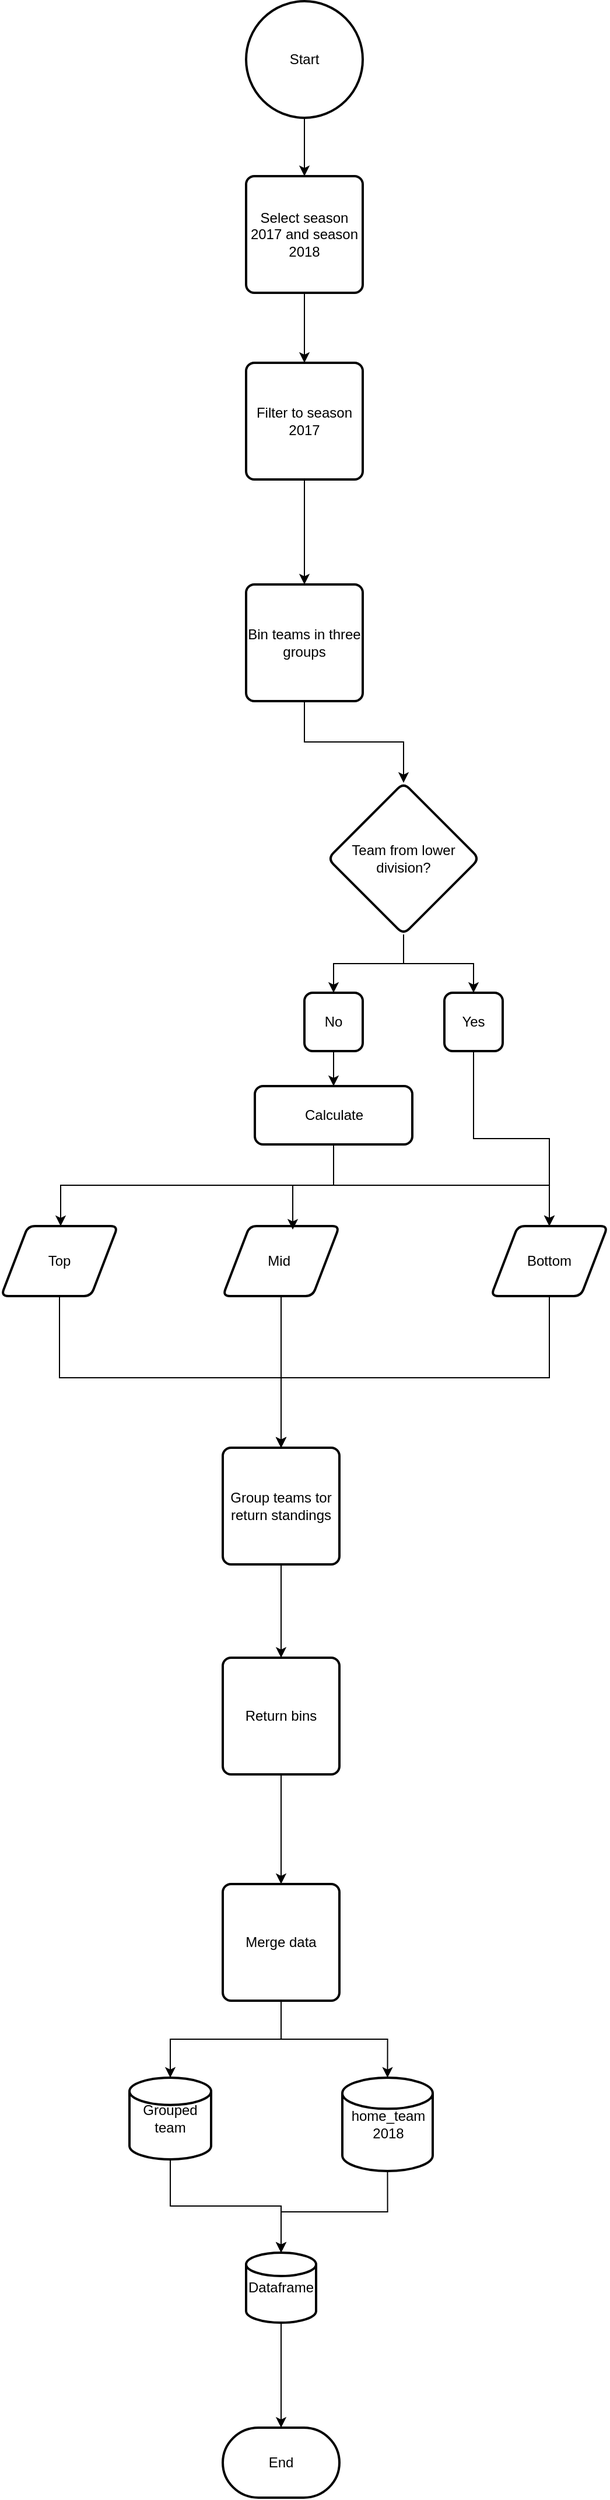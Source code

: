 <mxfile version="24.2.3" type="device">
  <diagram name="Page-1" id="1y35Y1lkhm4CgG5cF3Xl">
    <mxGraphModel dx="1120" dy="434" grid="1" gridSize="10" guides="1" tooltips="1" connect="1" arrows="1" fold="1" page="1" pageScale="1" pageWidth="2336" pageHeight="1654" math="0" shadow="0">
      <root>
        <mxCell id="0" />
        <mxCell id="1" parent="0" />
        <mxCell id="jhgPEjvAwPEduobiCOK_-46" style="edgeStyle=orthogonalEdgeStyle;rounded=0;orthogonalLoop=1;jettySize=auto;html=1;entryX=0.5;entryY=0;entryDx=0;entryDy=0;" edge="1" parent="1" source="jhgPEjvAwPEduobiCOK_-1" target="jhgPEjvAwPEduobiCOK_-3">
          <mxGeometry relative="1" as="geometry" />
        </mxCell>
        <mxCell id="jhgPEjvAwPEduobiCOK_-1" value="Start" style="strokeWidth=2;html=1;shape=mxgraph.flowchart.start_2;whiteSpace=wrap;" vertex="1" parent="1">
          <mxGeometry x="470" y="40" width="100" height="100" as="geometry" />
        </mxCell>
        <mxCell id="jhgPEjvAwPEduobiCOK_-14" value="" style="edgeStyle=orthogonalEdgeStyle;rounded=0;orthogonalLoop=1;jettySize=auto;html=1;" edge="1" parent="1" source="jhgPEjvAwPEduobiCOK_-2" target="jhgPEjvAwPEduobiCOK_-13">
          <mxGeometry relative="1" as="geometry" />
        </mxCell>
        <mxCell id="jhgPEjvAwPEduobiCOK_-2" value="Bin teams in three groups" style="rounded=1;whiteSpace=wrap;html=1;absoluteArcSize=1;arcSize=14;strokeWidth=2;" vertex="1" parent="1">
          <mxGeometry x="470" y="540" width="100" height="100" as="geometry" />
        </mxCell>
        <mxCell id="jhgPEjvAwPEduobiCOK_-6" style="edgeStyle=orthogonalEdgeStyle;rounded=0;orthogonalLoop=1;jettySize=auto;html=1;entryX=0.5;entryY=0;entryDx=0;entryDy=0;" edge="1" parent="1" source="jhgPEjvAwPEduobiCOK_-3" target="jhgPEjvAwPEduobiCOK_-5">
          <mxGeometry relative="1" as="geometry" />
        </mxCell>
        <mxCell id="jhgPEjvAwPEduobiCOK_-3" value="Select season 2017 and season 2018" style="rounded=1;whiteSpace=wrap;html=1;absoluteArcSize=1;arcSize=14;strokeWidth=2;" vertex="1" parent="1">
          <mxGeometry x="470" y="190" width="100" height="100" as="geometry" />
        </mxCell>
        <mxCell id="jhgPEjvAwPEduobiCOK_-7" style="edgeStyle=orthogonalEdgeStyle;rounded=0;orthogonalLoop=1;jettySize=auto;html=1;entryX=0.5;entryY=0;entryDx=0;entryDy=0;" edge="1" parent="1" source="jhgPEjvAwPEduobiCOK_-5" target="jhgPEjvAwPEduobiCOK_-2">
          <mxGeometry relative="1" as="geometry" />
        </mxCell>
        <mxCell id="jhgPEjvAwPEduobiCOK_-5" value="Filter to season 2017" style="rounded=1;whiteSpace=wrap;html=1;absoluteArcSize=1;arcSize=14;strokeWidth=2;" vertex="1" parent="1">
          <mxGeometry x="470" y="350" width="100" height="100" as="geometry" />
        </mxCell>
        <mxCell id="jhgPEjvAwPEduobiCOK_-31" style="edgeStyle=orthogonalEdgeStyle;rounded=0;orthogonalLoop=1;jettySize=auto;html=1;entryX=0.5;entryY=0;entryDx=0;entryDy=0;" edge="1" parent="1" target="jhgPEjvAwPEduobiCOK_-30">
          <mxGeometry relative="1" as="geometry">
            <mxPoint x="310" y="1120" as="sourcePoint" />
            <mxPoint x="500" y="1250" as="targetPoint" />
            <Array as="points">
              <mxPoint x="310" y="1220" />
              <mxPoint x="500" y="1220" />
            </Array>
          </mxGeometry>
        </mxCell>
        <mxCell id="jhgPEjvAwPEduobiCOK_-8" value="Top" style="shape=parallelogram;html=1;strokeWidth=2;perimeter=parallelogramPerimeter;whiteSpace=wrap;rounded=1;arcSize=12;size=0.23;" vertex="1" parent="1">
          <mxGeometry x="260" y="1090" width="100" height="60" as="geometry" />
        </mxCell>
        <mxCell id="jhgPEjvAwPEduobiCOK_-32" style="edgeStyle=orthogonalEdgeStyle;rounded=0;orthogonalLoop=1;jettySize=auto;html=1;entryX=0.5;entryY=0;entryDx=0;entryDy=0;" edge="1" parent="1" source="jhgPEjvAwPEduobiCOK_-9" target="jhgPEjvAwPEduobiCOK_-30">
          <mxGeometry relative="1" as="geometry" />
        </mxCell>
        <mxCell id="jhgPEjvAwPEduobiCOK_-9" value="Mid&amp;nbsp;" style="shape=parallelogram;html=1;strokeWidth=2;perimeter=parallelogramPerimeter;whiteSpace=wrap;rounded=1;arcSize=12;size=0.23;" vertex="1" parent="1">
          <mxGeometry x="450" y="1090" width="100" height="60" as="geometry" />
        </mxCell>
        <mxCell id="jhgPEjvAwPEduobiCOK_-33" style="edgeStyle=orthogonalEdgeStyle;rounded=0;orthogonalLoop=1;jettySize=auto;html=1;exitX=0.5;exitY=1;exitDx=0;exitDy=0;entryX=0.5;entryY=0;entryDx=0;entryDy=0;" edge="1" parent="1" source="jhgPEjvAwPEduobiCOK_-10" target="jhgPEjvAwPEduobiCOK_-30">
          <mxGeometry relative="1" as="geometry">
            <mxPoint x="480" y="1270" as="targetPoint" />
            <Array as="points">
              <mxPoint x="730" y="1220" />
              <mxPoint x="500" y="1220" />
            </Array>
          </mxGeometry>
        </mxCell>
        <mxCell id="jhgPEjvAwPEduobiCOK_-10" value="Bottom" style="shape=parallelogram;html=1;strokeWidth=2;perimeter=parallelogramPerimeter;whiteSpace=wrap;rounded=1;arcSize=12;size=0.23;" vertex="1" parent="1">
          <mxGeometry x="680" y="1090" width="100" height="60" as="geometry" />
        </mxCell>
        <mxCell id="jhgPEjvAwPEduobiCOK_-21" style="edgeStyle=orthogonalEdgeStyle;rounded=0;orthogonalLoop=1;jettySize=auto;html=1;exitX=0.5;exitY=1;exitDx=0;exitDy=0;entryX=0.5;entryY=0;entryDx=0;entryDy=0;" edge="1" parent="1" source="jhgPEjvAwPEduobiCOK_-13" target="jhgPEjvAwPEduobiCOK_-19">
          <mxGeometry relative="1" as="geometry" />
        </mxCell>
        <mxCell id="jhgPEjvAwPEduobiCOK_-23" style="edgeStyle=orthogonalEdgeStyle;rounded=0;orthogonalLoop=1;jettySize=auto;html=1;entryX=0.5;entryY=0;entryDx=0;entryDy=0;" edge="1" parent="1" source="jhgPEjvAwPEduobiCOK_-13" target="jhgPEjvAwPEduobiCOK_-20">
          <mxGeometry relative="1" as="geometry" />
        </mxCell>
        <mxCell id="jhgPEjvAwPEduobiCOK_-13" value="Team from lower division?" style="rhombus;whiteSpace=wrap;html=1;rounded=1;arcSize=14;strokeWidth=2;" vertex="1" parent="1">
          <mxGeometry x="540" y="710" width="130" height="130" as="geometry" />
        </mxCell>
        <mxCell id="jhgPEjvAwPEduobiCOK_-22" style="edgeStyle=orthogonalEdgeStyle;rounded=0;orthogonalLoop=1;jettySize=auto;html=1;entryX=0.5;entryY=0;entryDx=0;entryDy=0;" edge="1" parent="1" source="jhgPEjvAwPEduobiCOK_-19" target="jhgPEjvAwPEduobiCOK_-10">
          <mxGeometry relative="1" as="geometry" />
        </mxCell>
        <mxCell id="jhgPEjvAwPEduobiCOK_-19" value="Yes" style="rounded=1;whiteSpace=wrap;html=1;absoluteArcSize=1;arcSize=14;strokeWidth=2;" vertex="1" parent="1">
          <mxGeometry x="640" y="890" width="50" height="50" as="geometry" />
        </mxCell>
        <mxCell id="jhgPEjvAwPEduobiCOK_-25" style="edgeStyle=orthogonalEdgeStyle;rounded=0;orthogonalLoop=1;jettySize=auto;html=1;entryX=0.5;entryY=0;entryDx=0;entryDy=0;" edge="1" parent="1" source="jhgPEjvAwPEduobiCOK_-20" target="jhgPEjvAwPEduobiCOK_-24">
          <mxGeometry relative="1" as="geometry" />
        </mxCell>
        <mxCell id="jhgPEjvAwPEduobiCOK_-20" value="No" style="rounded=1;whiteSpace=wrap;html=1;absoluteArcSize=1;arcSize=14;strokeWidth=2;" vertex="1" parent="1">
          <mxGeometry x="520" y="890" width="50" height="50" as="geometry" />
        </mxCell>
        <mxCell id="jhgPEjvAwPEduobiCOK_-28" style="edgeStyle=orthogonalEdgeStyle;rounded=0;orthogonalLoop=1;jettySize=auto;html=1;entryX=0.5;entryY=0;entryDx=0;entryDy=0;exitX=0.5;exitY=1;exitDx=0;exitDy=0;" edge="1" parent="1" source="jhgPEjvAwPEduobiCOK_-24" target="jhgPEjvAwPEduobiCOK_-10">
          <mxGeometry relative="1" as="geometry" />
        </mxCell>
        <mxCell id="jhgPEjvAwPEduobiCOK_-24" value="Calculate" style="rounded=1;whiteSpace=wrap;html=1;absoluteArcSize=1;arcSize=14;strokeWidth=2;" vertex="1" parent="1">
          <mxGeometry x="477.5" y="970" width="135" height="50" as="geometry" />
        </mxCell>
        <mxCell id="jhgPEjvAwPEduobiCOK_-26" style="edgeStyle=orthogonalEdgeStyle;rounded=0;orthogonalLoop=1;jettySize=auto;html=1;entryX=0.6;entryY=0.05;entryDx=0;entryDy=0;entryPerimeter=0;" edge="1" parent="1" source="jhgPEjvAwPEduobiCOK_-24" target="jhgPEjvAwPEduobiCOK_-9">
          <mxGeometry relative="1" as="geometry" />
        </mxCell>
        <mxCell id="jhgPEjvAwPEduobiCOK_-29" style="edgeStyle=orthogonalEdgeStyle;rounded=0;orthogonalLoop=1;jettySize=auto;html=1;entryX=0.51;entryY=0;entryDx=0;entryDy=0;entryPerimeter=0;exitX=0.5;exitY=1;exitDx=0;exitDy=0;" edge="1" parent="1" source="jhgPEjvAwPEduobiCOK_-24" target="jhgPEjvAwPEduobiCOK_-8">
          <mxGeometry relative="1" as="geometry" />
        </mxCell>
        <mxCell id="jhgPEjvAwPEduobiCOK_-35" style="edgeStyle=orthogonalEdgeStyle;rounded=0;orthogonalLoop=1;jettySize=auto;html=1;entryX=0.5;entryY=0;entryDx=0;entryDy=0;" edge="1" parent="1" source="jhgPEjvAwPEduobiCOK_-30" target="jhgPEjvAwPEduobiCOK_-34">
          <mxGeometry relative="1" as="geometry" />
        </mxCell>
        <mxCell id="jhgPEjvAwPEduobiCOK_-30" value="Group teams tor return standings" style="rounded=1;whiteSpace=wrap;html=1;absoluteArcSize=1;arcSize=14;strokeWidth=2;" vertex="1" parent="1">
          <mxGeometry x="450" y="1280" width="100" height="100" as="geometry" />
        </mxCell>
        <mxCell id="jhgPEjvAwPEduobiCOK_-37" style="edgeStyle=orthogonalEdgeStyle;rounded=0;orthogonalLoop=1;jettySize=auto;html=1;entryX=0.5;entryY=0;entryDx=0;entryDy=0;" edge="1" parent="1" source="jhgPEjvAwPEduobiCOK_-34" target="jhgPEjvAwPEduobiCOK_-36">
          <mxGeometry relative="1" as="geometry" />
        </mxCell>
        <mxCell id="jhgPEjvAwPEduobiCOK_-34" value="Return bins" style="rounded=1;whiteSpace=wrap;html=1;absoluteArcSize=1;arcSize=14;strokeWidth=2;" vertex="1" parent="1">
          <mxGeometry x="450" y="1460" width="100" height="100" as="geometry" />
        </mxCell>
        <mxCell id="jhgPEjvAwPEduobiCOK_-36" value="Merge data" style="rounded=1;whiteSpace=wrap;html=1;absoluteArcSize=1;arcSize=14;strokeWidth=2;" vertex="1" parent="1">
          <mxGeometry x="450" y="1654" width="100" height="100" as="geometry" />
        </mxCell>
        <mxCell id="jhgPEjvAwPEduobiCOK_-38" value="Grouped team" style="strokeWidth=2;html=1;shape=mxgraph.flowchart.database;whiteSpace=wrap;" vertex="1" parent="1">
          <mxGeometry x="370" y="1820" width="70" height="70" as="geometry" />
        </mxCell>
        <mxCell id="jhgPEjvAwPEduobiCOK_-44" style="edgeStyle=orthogonalEdgeStyle;rounded=0;orthogonalLoop=1;jettySize=auto;html=1;exitX=0.5;exitY=1;exitDx=0;exitDy=0;exitPerimeter=0;entryX=0.5;entryY=0;entryDx=0;entryDy=0;entryPerimeter=0;" edge="1" parent="1" source="jhgPEjvAwPEduobiCOK_-39" target="jhgPEjvAwPEduobiCOK_-42">
          <mxGeometry relative="1" as="geometry">
            <mxPoint x="500" y="1960" as="targetPoint" />
          </mxGeometry>
        </mxCell>
        <mxCell id="jhgPEjvAwPEduobiCOK_-39" value="home_team&lt;div&gt;2018&lt;/div&gt;" style="strokeWidth=2;html=1;shape=mxgraph.flowchart.database;whiteSpace=wrap;" vertex="1" parent="1">
          <mxGeometry x="552.5" y="1820" width="77.5" height="80" as="geometry" />
        </mxCell>
        <mxCell id="jhgPEjvAwPEduobiCOK_-40" style="edgeStyle=orthogonalEdgeStyle;rounded=0;orthogonalLoop=1;jettySize=auto;html=1;entryX=0.5;entryY=0;entryDx=0;entryDy=0;entryPerimeter=0;exitX=0.5;exitY=1;exitDx=0;exitDy=0;" edge="1" parent="1" source="jhgPEjvAwPEduobiCOK_-36" target="jhgPEjvAwPEduobiCOK_-38">
          <mxGeometry relative="1" as="geometry" />
        </mxCell>
        <mxCell id="jhgPEjvAwPEduobiCOK_-41" style="edgeStyle=orthogonalEdgeStyle;rounded=0;orthogonalLoop=1;jettySize=auto;html=1;entryX=0.5;entryY=0;entryDx=0;entryDy=0;entryPerimeter=0;exitX=0.5;exitY=1;exitDx=0;exitDy=0;" edge="1" parent="1" source="jhgPEjvAwPEduobiCOK_-36" target="jhgPEjvAwPEduobiCOK_-39">
          <mxGeometry relative="1" as="geometry" />
        </mxCell>
        <mxCell id="jhgPEjvAwPEduobiCOK_-48" style="edgeStyle=orthogonalEdgeStyle;rounded=0;orthogonalLoop=1;jettySize=auto;html=1;" edge="1" parent="1" source="jhgPEjvAwPEduobiCOK_-42" target="jhgPEjvAwPEduobiCOK_-47">
          <mxGeometry relative="1" as="geometry" />
        </mxCell>
        <mxCell id="jhgPEjvAwPEduobiCOK_-42" value="Dataframe" style="strokeWidth=2;html=1;shape=mxgraph.flowchart.database;whiteSpace=wrap;" vertex="1" parent="1">
          <mxGeometry x="470" y="1970" width="60" height="60" as="geometry" />
        </mxCell>
        <mxCell id="jhgPEjvAwPEduobiCOK_-43" style="edgeStyle=orthogonalEdgeStyle;rounded=0;orthogonalLoop=1;jettySize=auto;html=1;entryX=0.5;entryY=0;entryDx=0;entryDy=0;entryPerimeter=0;exitX=0.5;exitY=1;exitDx=0;exitDy=0;exitPerimeter=0;" edge="1" parent="1" source="jhgPEjvAwPEduobiCOK_-38" target="jhgPEjvAwPEduobiCOK_-42">
          <mxGeometry relative="1" as="geometry" />
        </mxCell>
        <mxCell id="jhgPEjvAwPEduobiCOK_-47" value="End" style="strokeWidth=2;html=1;shape=mxgraph.flowchart.terminator;whiteSpace=wrap;" vertex="1" parent="1">
          <mxGeometry x="450" y="2120" width="100" height="60" as="geometry" />
        </mxCell>
      </root>
    </mxGraphModel>
  </diagram>
</mxfile>
